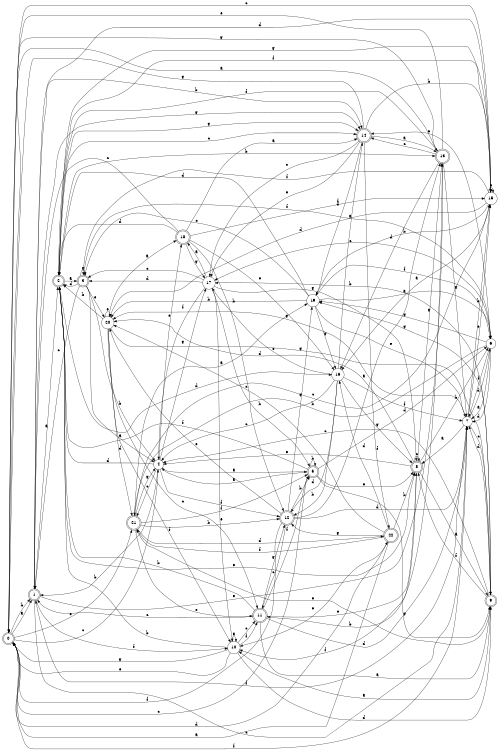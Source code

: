 digraph n19_7 {
__start0 [label="" shape="none"];

rankdir=LR;
size="8,5";

s0 [style="rounded,filled", color="black", fillcolor="white" shape="doublecircle", label="0"];
s1 [style="rounded,filled", color="black", fillcolor="white" shape="doublecircle", label="1"];
s2 [style="rounded,filled", color="black", fillcolor="white" shape="doublecircle", label="2"];
s3 [style="rounded,filled", color="black", fillcolor="white" shape="doublecircle", label="3"];
s4 [style="filled", color="black", fillcolor="white" shape="circle", label="4"];
s5 [style="rounded,filled", color="black", fillcolor="white" shape="doublecircle", label="5"];
s6 [style="filled", color="black", fillcolor="white" shape="circle", label="6"];
s7 [style="filled", color="black", fillcolor="white" shape="circle", label="7"];
s8 [style="rounded,filled", color="black", fillcolor="white" shape="doublecircle", label="8"];
s9 [style="rounded,filled", color="black", fillcolor="white" shape="doublecircle", label="9"];
s10 [style="filled", color="black", fillcolor="white" shape="circle", label="10"];
s11 [style="rounded,filled", color="black", fillcolor="white" shape="doublecircle", label="11"];
s12 [style="rounded,filled", color="black", fillcolor="white" shape="doublecircle", label="12"];
s13 [style="rounded,filled", color="black", fillcolor="white" shape="doublecircle", label="13"];
s14 [style="rounded,filled", color="black", fillcolor="white" shape="doublecircle", label="14"];
s15 [style="filled", color="black", fillcolor="white" shape="circle", label="15"];
s16 [style="filled", color="black", fillcolor="white" shape="circle", label="16"];
s17 [style="filled", color="black", fillcolor="white" shape="circle", label="17"];
s18 [style="rounded,filled", color="black", fillcolor="white" shape="doublecircle", label="18"];
s19 [style="filled", color="black", fillcolor="white" shape="circle", label="19"];
s20 [style="filled", color="black", fillcolor="white" shape="circle", label="20"];
s21 [style="rounded,filled", color="black", fillcolor="white" shape="doublecircle", label="21"];
s22 [style="rounded,filled", color="black", fillcolor="white" shape="doublecircle", label="22"];
s0 -> s1 [label="a"];
s0 -> s1 [label="b"];
s0 -> s4 [label="c"];
s0 -> s22 [label="d"];
s0 -> s21 [label="e"];
s0 -> s7 [label="f"];
s0 -> s13 [label="g"];
s1 -> s2 [label="a"];
s1 -> s14 [label="b"];
s1 -> s7 [label="c"];
s1 -> s15 [label="d"];
s1 -> s13 [label="e"];
s1 -> s10 [label="f"];
s1 -> s14 [label="g"];
s2 -> s3 [label="a"];
s2 -> s13 [label="b"];
s2 -> s14 [label="c"];
s2 -> s16 [label="d"];
s2 -> s8 [label="e"];
s2 -> s15 [label="f"];
s2 -> s14 [label="g"];
s3 -> s4 [label="a"];
s3 -> s4 [label="b"];
s3 -> s1 [label="c"];
s3 -> s2 [label="d"];
s3 -> s20 [label="e"];
s3 -> s6 [label="f"];
s3 -> s3 [label="g"];
s4 -> s5 [label="a"];
s4 -> s1 [label="b"];
s4 -> s21 [label="c"];
s4 -> s2 [label="d"];
s4 -> s18 [label="e"];
s4 -> s12 [label="f"];
s4 -> s17 [label="g"];
s5 -> s4 [label="a"];
s5 -> s5 [label="b"];
s5 -> s0 [label="c"];
s5 -> s6 [label="d"];
s5 -> s8 [label="e"];
s5 -> s2 [label="f"];
s5 -> s9 [label="g"];
s6 -> s7 [label="a"];
s6 -> s21 [label="b"];
s6 -> s17 [label="c"];
s6 -> s7 [label="d"];
s6 -> s14 [label="e"];
s6 -> s7 [label="f"];
s6 -> s19 [label="g"];
s7 -> s8 [label="a"];
s7 -> s15 [label="b"];
s7 -> s9 [label="c"];
s7 -> s6 [label="d"];
s7 -> s15 [label="e"];
s7 -> s1 [label="f"];
s7 -> s20 [label="g"];
s8 -> s9 [label="a"];
s8 -> s6 [label="b"];
s8 -> s8 [label="c"];
s8 -> s20 [label="d"];
s8 -> s4 [label="e"];
s8 -> s10 [label="f"];
s8 -> s13 [label="g"];
s9 -> s10 [label="a"];
s9 -> s17 [label="b"];
s9 -> s4 [label="c"];
s9 -> s7 [label="d"];
s9 -> s21 [label="e"];
s9 -> s8 [label="f"];
s9 -> s19 [label="g"];
s10 -> s10 [label="a"];
s10 -> s2 [label="b"];
s10 -> s11 [label="c"];
s10 -> s9 [label="d"];
s10 -> s0 [label="e"];
s10 -> s11 [label="f"];
s10 -> s0 [label="g"];
s11 -> s9 [label="a"];
s11 -> s2 [label="b"];
s11 -> s1 [label="c"];
s11 -> s7 [label="d"];
s11 -> s8 [label="e"];
s11 -> s5 [label="f"];
s11 -> s12 [label="g"];
s12 -> s13 [label="a"];
s12 -> s5 [label="b"];
s12 -> s11 [label="c"];
s12 -> s7 [label="d"];
s12 -> s20 [label="e"];
s12 -> s0 [label="f"];
s12 -> s19 [label="g"];
s13 -> s0 [label="a"];
s13 -> s11 [label="b"];
s13 -> s14 [label="c"];
s13 -> s16 [label="d"];
s13 -> s0 [label="e"];
s13 -> s2 [label="f"];
s13 -> s7 [label="g"];
s14 -> s13 [label="a"];
s14 -> s15 [label="b"];
s14 -> s17 [label="c"];
s14 -> s19 [label="d"];
s14 -> s17 [label="e"];
s14 -> s22 [label="f"];
s14 -> s0 [label="g"];
s15 -> s16 [label="a"];
s15 -> s19 [label="b"];
s15 -> s0 [label="c"];
s15 -> s20 [label="d"];
s15 -> s15 [label="e"];
s15 -> s3 [label="f"];
s15 -> s2 [label="g"];
s16 -> s14 [label="a"];
s16 -> s12 [label="b"];
s16 -> s4 [label="c"];
s16 -> s12 [label="d"];
s16 -> s17 [label="e"];
s16 -> s7 [label="f"];
s16 -> s8 [label="g"];
s17 -> s18 [label="a"];
s17 -> s5 [label="b"];
s17 -> s3 [label="c"];
s17 -> s3 [label="d"];
s17 -> s10 [label="e"];
s17 -> s4 [label="f"];
s17 -> s8 [label="g"];
s18 -> s14 [label="a"];
s18 -> s12 [label="b"];
s18 -> s1 [label="c"];
s18 -> s2 [label="d"];
s18 -> s16 [label="e"];
s18 -> s15 [label="f"];
s18 -> s17 [label="g"];
s19 -> s6 [label="a"];
s19 -> s20 [label="b"];
s19 -> s3 [label="c"];
s19 -> s2 [label="d"];
s19 -> s7 [label="e"];
s19 -> s6 [label="f"];
s19 -> s16 [label="g"];
s20 -> s18 [label="a"];
s20 -> s2 [label="b"];
s20 -> s11 [label="c"];
s20 -> s21 [label="d"];
s20 -> s20 [label="e"];
s20 -> s10 [label="f"];
s20 -> s9 [label="g"];
s21 -> s19 [label="a"];
s21 -> s12 [label="b"];
s21 -> s15 [label="c"];
s21 -> s22 [label="d"];
s21 -> s11 [label="e"];
s21 -> s5 [label="f"];
s21 -> s4 [label="g"];
s22 -> s0 [label="a"];
s22 -> s8 [label="b"];
s22 -> s20 [label="c"];
s22 -> s16 [label="d"];
s22 -> s10 [label="e"];
s22 -> s21 [label="f"];
s22 -> s12 [label="g"];

}